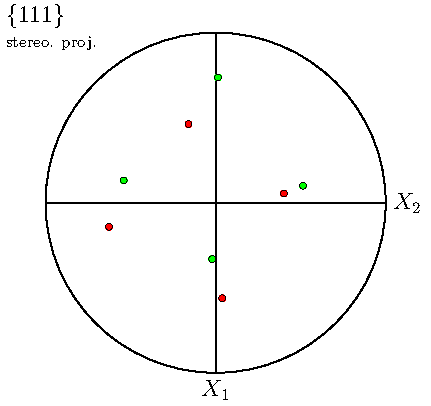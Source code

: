 import graph;
import palette;
import contour;
unitsize(1mm);

real scale = 30;
pair O  = (0,0);
pair X  = (1,0);
pair Y  = (0,1);

void circle (pair p, real s, real theta, pen rgba, real transa, pen rgbb, real w)
{
  if (w > 0) filldraw(shift(p)*circle(O, s), rgba+opacity(1-transa), rgbb+w);
  else filldraw(shift(p)*circle(O, s), rgba, invisible);
}
void sphere (pair p, real s, real theta, pen rgba, real transa, pen rgbb, real w)
{ circle (p, s, theta, rgba, transa, rgbb, w); }
void square (pair p, real s, real theta, pen rgba, real transa, pen rgbb, real w)
{ real a = 1.77245385090551602729 * s;
  if (w > 0) filldraw(shift(p)*rotate(theta)*scale(a)*shift((-1/2,-1/2))*unitsquare, rgba+opacity(1-transa), rgbb+w);
  else filldraw(shift(p)*rotate(theta)*scale(a)*shift((-1/2,-1/2))*unitsquare, rgba+opacity(1-transa), invisible);
}
void cube (pair p, real s, real theta, pen rgba, real transa, pen rgbb, real w)
{ square (p, s, theta, rgba, transa, rgbb, w); }
void triangle (pair p, real s, real theta, pen rgba, real transa, pen rgbb, real w)
{ real a = 2.69354737417719672123 * s;
  if (w > 0) filldraw(shift(p)*rotate(theta)*scale(a)*((-0.5,-0.289)--(0.5,-0.289)--(0,0.577)--cycle), rgba+opacity(1-transa), rgbb+w);
  else filldraw(shift(p)*rotate(theta)*scale(a)*((-0.5,-0.289)--(0.5,-0.289)--(0,0.577)--cycle), rgba+opacity(1-transa), invisible);
}
void diamond (pair p, real s, real theta, pen rgba, real transa, pen rgbb, real w)
{ real a = 1.77245385090551602729 * s;
  if (w > 0) filldraw(shift(p)*rotate(45+theta)*scale(a)*shift((-1/2,-1/2))*unitsquare, rgba+opacity(1-transa), rgbb+w);
  else filldraw(shift(p)*rotate(45+theta)*scale(a)*shift((-1/2,-1/2))*unitsquare, rgba+opacity(1-transa), invisible);
}
void star (pair p, real s, real theta, pen rgba, real transa, pen rgbb, real w)
{
  pair pair0 = (0.000000,1.000000);
  pair pair1 = (-0.951057,0.309017);
  pair pair2 = (-0.587785,-0.809017);
  pair pair3 = (0.587785,-0.809017);
  pair pair4 = (0.951057,0.309017);
  pair pair5 = (-0.224514,0.309017);
  pair pair6 = (-0.363271,-0.118034);
  pair pair7 = (-0.000000,-0.381966);
  pair pair8 = (0.363271,-0.118034);
  pair pair9 = (0.224514,0.309017);
if (w > 0) filldraw(shift(p)*rotate(theta)*scale(1.895 * s)*(pair0--pair5--pair1--pair6--pair2--pair7--pair3--pair8--pair4--pair9--cycle), rgba+opacity(1-transa), rgbb+w);
      else filldraw(shift(p)*rotate(theta)*scale(1.895 * s)*(pair0--pair5--pair1--pair6--pair2--pair7--pair3--pair8--pair4--pair9--cycle), rgba+opacity(1-transa), invisible);
}
filldraw (scale(scale)*((-1.265,-1.192)--(1.265,-1.192)--(1.265,1.192)--(-1.265,1.192)--cycle),white,white);
draw (shift(O)*scale(scale)*(-X--X), black);
draw (shift(O)*scale(scale)*(-Y--Y), black);
label("$X_2$", scale(scale)*(1,0), E);
label("$X_1$", scale(scale)*(0,-1), S);
draw (shift(O)*scale(scale)*unitcircle, black);
sphere (scale(scale/1.000000)*( 0.038905, -0.561374), 0.600000, 0.000000, rgb(1.000000,0.000000,0.000000), 0.000000, rgb(0.000000,0.000000,0.000000), 0.300000);
sphere (scale(scale/1.000000)*( 0.401379,  0.054675), 0.600000, 0.000000, rgb(1.000000,0.000000,0.000000), 0.000000, rgb(0.000000,0.000000,0.000000), 0.300000);
sphere (scale(scale/1.000000)*(-0.159430,  0.462651), 0.600000, 0.000000, rgb(1.000000,0.000000,0.000000), 0.000000, rgb(0.000000,0.000000,0.000000), 0.300000);
sphere (scale(scale/1.000000)*(-0.627600, -0.141481), 0.600000, 0.000000, rgb(1.000000,0.000000,0.000000), 0.000000, rgb(0.000000,0.000000,0.000000), 0.300000);
sphere (scale(scale/1.000000)*( 0.013646,  0.736817), 0.600000, 0.000000, rgb(0.000000,1.000000,0.000000), 0.000000, rgb(0.000000,0.000000,0.000000), 0.300000);
sphere (scale(scale/1.000000)*(-0.540402,  0.131434), 0.600000, 0.000000, rgb(0.000000,1.000000,0.000000), 0.000000, rgb(0.000000,0.000000,0.000000), 0.300000);
sphere (scale(scale/1.000000)*(-0.020416, -0.331321), 0.600000, 0.000000, rgb(0.000000,1.000000,0.000000), 0.000000, rgb(0.000000,0.000000,0.000000), 0.300000);
sphere (scale(scale/1.000000)*( 0.513596,  0.100219), 0.600000, 0.000000, rgb(0.000000,1.000000,0.000000), 0.000000, rgb(0.000000,0.000000,0.000000), 0.300000);
label("$\left\{111\right\}$", scale(scale)*(-1.265, 1.000), NE);
label("stereo. proj.", scale(scale)*(-1.255, 1.000), SE, fontsize(8));
